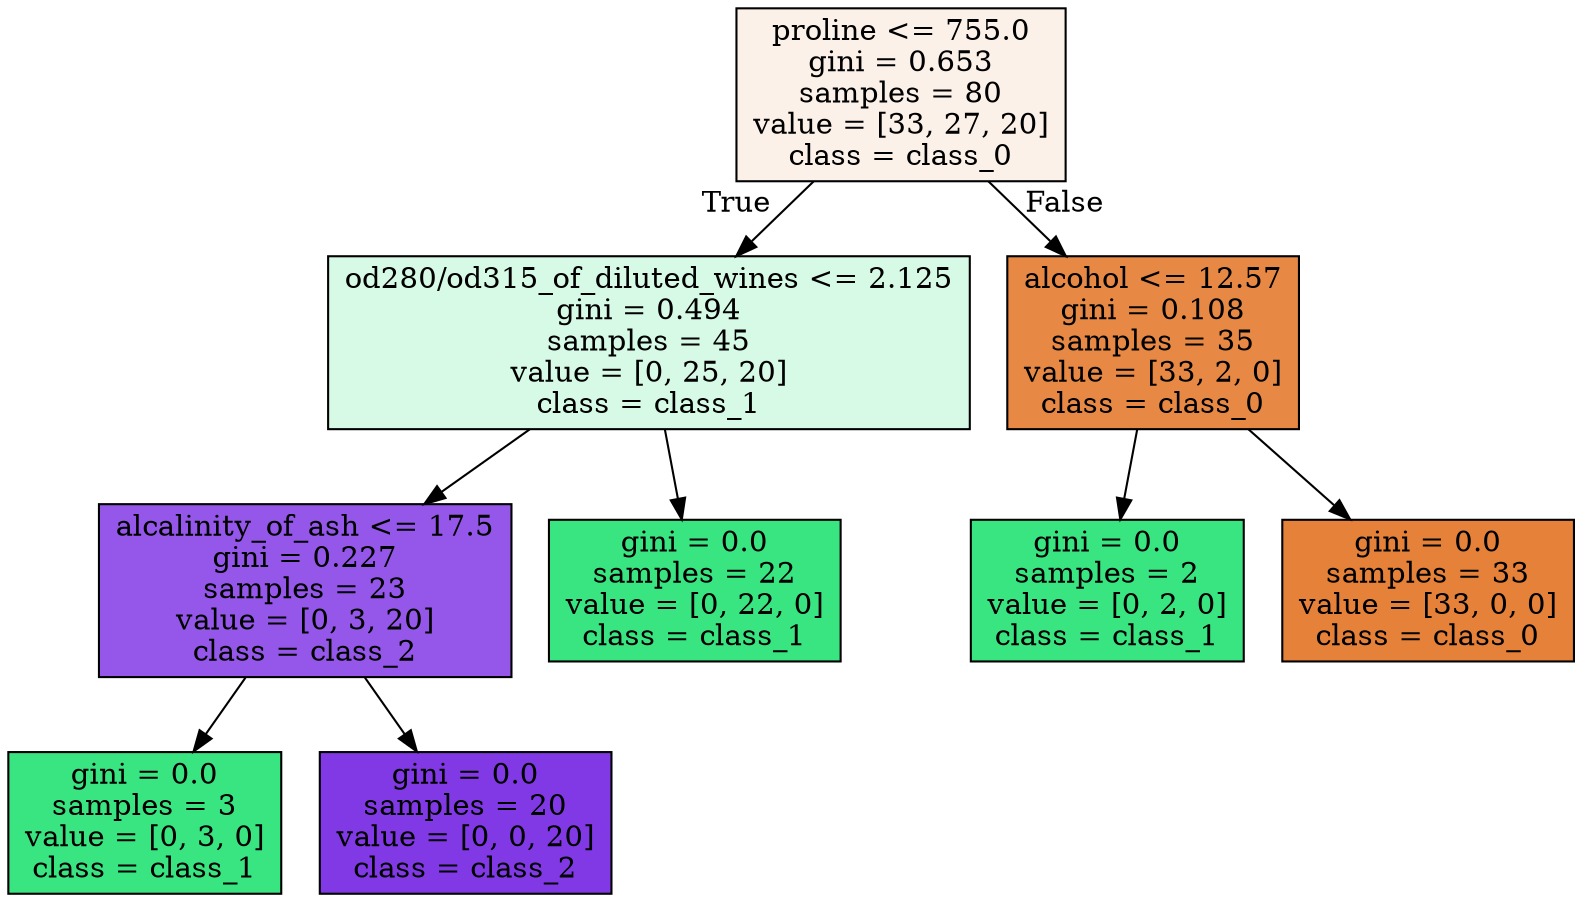 digraph Tree {
node [shape=box, style="filled", color="black"] ;
0 [label="proline <= 755.0\ngini = 0.653\nsamples = 80\nvalue = [33, 27, 20]\nclass = class_0", fillcolor="#fcf1e9"] ;
1 [label="od280/od315_of_diluted_wines <= 2.125\ngini = 0.494\nsamples = 45\nvalue = [0, 25, 20]\nclass = class_1", fillcolor="#d7fae6"] ;
0 -> 1 [labeldistance=2.5, labelangle=45, headlabel="True"] ;
2 [label="alcalinity_of_ash <= 17.5\ngini = 0.227\nsamples = 23\nvalue = [0, 3, 20]\nclass = class_2", fillcolor="#9457e9"] ;
1 -> 2 ;
3 [label="gini = 0.0\nsamples = 3\nvalue = [0, 3, 0]\nclass = class_1", fillcolor="#39e581"] ;
2 -> 3 ;
4 [label="gini = 0.0\nsamples = 20\nvalue = [0, 0, 20]\nclass = class_2", fillcolor="#8139e5"] ;
2 -> 4 ;
5 [label="gini = 0.0\nsamples = 22\nvalue = [0, 22, 0]\nclass = class_1", fillcolor="#39e581"] ;
1 -> 5 ;
6 [label="alcohol <= 12.57\ngini = 0.108\nsamples = 35\nvalue = [33, 2, 0]\nclass = class_0", fillcolor="#e78945"] ;
0 -> 6 [labeldistance=2.5, labelangle=-45, headlabel="False"] ;
7 [label="gini = 0.0\nsamples = 2\nvalue = [0, 2, 0]\nclass = class_1", fillcolor="#39e581"] ;
6 -> 7 ;
8 [label="gini = 0.0\nsamples = 33\nvalue = [33, 0, 0]\nclass = class_0", fillcolor="#e58139"] ;
6 -> 8 ;
}
